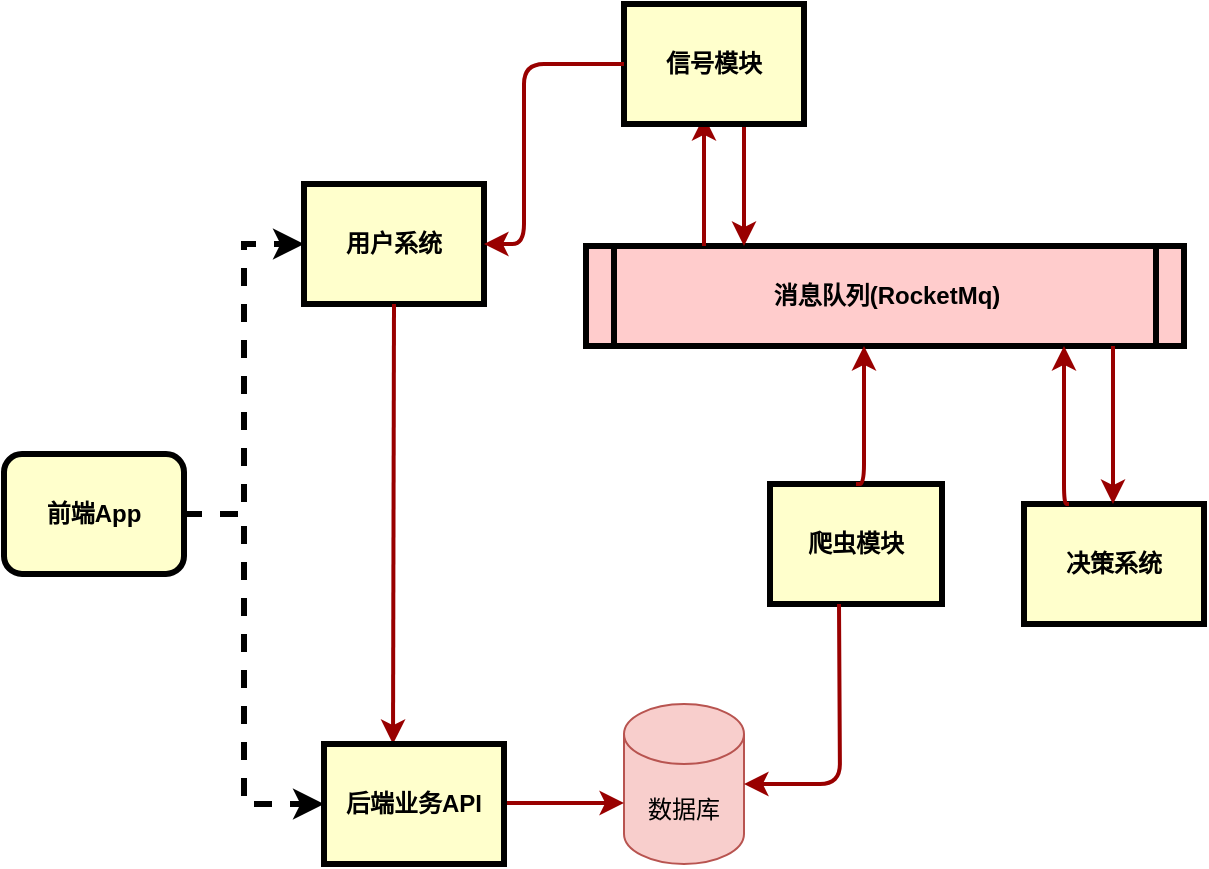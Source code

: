 <mxfile version="21.7.2" type="github">
  <diagram name="Page-1" id="c7558073-3199-34d8-9f00-42111426c3f3">
    <mxGraphModel dx="5926" dy="3286" grid="1" gridSize="10" guides="1" tooltips="1" connect="1" arrows="1" fold="1" page="1" pageScale="1" pageWidth="826" pageHeight="1169" background="none" math="0" shadow="0">
      <root>
        <mxCell id="0" />
        <mxCell id="1" parent="0" />
        <mxCell id="5" value="消息队列(RocketMq)" style="shape=process;whiteSpace=wrap;align=center;verticalAlign=middle;size=0.048;fontStyle=1;strokeWidth=3;fillColor=#FFCCCC" parent="1" vertex="1">
          <mxGeometry x="321" y="451" width="299" height="50" as="geometry" />
        </mxCell>
        <mxCell id="55" value="" style="edgeStyle=elbowEdgeStyle;elbow=horizontal;strokeColor=#990000;strokeWidth=2" parent="1" source="5" edge="1">
          <mxGeometry width="100" height="100" relative="1" as="geometry">
            <mxPoint x="170" y="590" as="sourcePoint" />
            <mxPoint x="380" y="386" as="targetPoint" />
            <Array as="points">
              <mxPoint x="380" y="430" />
            </Array>
          </mxGeometry>
        </mxCell>
        <mxCell id="56" value="" style="edgeStyle=elbowEdgeStyle;elbow=horizontal;strokeColor=#990000;strokeWidth=2" parent="1" target="5" edge="1">
          <mxGeometry width="100" height="100" relative="1" as="geometry">
            <mxPoint x="400" y="386" as="sourcePoint" />
            <mxPoint x="270" y="460" as="targetPoint" />
            <Array as="points">
              <mxPoint x="400" y="420" />
            </Array>
          </mxGeometry>
        </mxCell>
        <mxCell id="et2lTlRqvcMsjc8Dp6eW-99" value="决策系统" style="whiteSpace=wrap;align=center;verticalAlign=middle;fontStyle=1;strokeWidth=3;fillColor=#FFFFCC" vertex="1" parent="1">
          <mxGeometry x="540" y="580" width="90" height="60" as="geometry" />
        </mxCell>
        <mxCell id="et2lTlRqvcMsjc8Dp6eW-100" value="用户系统" style="whiteSpace=wrap;align=center;verticalAlign=middle;fontStyle=1;strokeWidth=3;fillColor=#FFFFCC" vertex="1" parent="1">
          <mxGeometry x="180" y="420" width="90" height="60" as="geometry" />
        </mxCell>
        <mxCell id="et2lTlRqvcMsjc8Dp6eW-101" value="信号模块" style="whiteSpace=wrap;align=center;verticalAlign=middle;fontStyle=1;strokeWidth=3;fillColor=#FFFFCC" vertex="1" parent="1">
          <mxGeometry x="340" y="330" width="90" height="60" as="geometry" />
        </mxCell>
        <mxCell id="et2lTlRqvcMsjc8Dp6eW-103" value="" style="edgeStyle=elbowEdgeStyle;elbow=horizontal;strokeColor=#990000;strokeWidth=2;exitX=0;exitY=0.5;exitDx=0;exitDy=0;entryX=1;entryY=0.5;entryDx=0;entryDy=0;" edge="1" parent="1" source="et2lTlRqvcMsjc8Dp6eW-101" target="et2lTlRqvcMsjc8Dp6eW-100">
          <mxGeometry width="100" height="100" relative="1" as="geometry">
            <mxPoint x="250" y="380" as="sourcePoint" />
            <mxPoint x="250" y="461" as="targetPoint" />
            <Array as="points">
              <mxPoint x="290" y="390" />
              <mxPoint x="270" y="410" />
            </Array>
          </mxGeometry>
        </mxCell>
        <mxCell id="et2lTlRqvcMsjc8Dp6eW-104" value="爬虫模块" style="whiteSpace=wrap;align=center;verticalAlign=middle;fontStyle=1;strokeWidth=3;fillColor=#FFFFCC" vertex="1" parent="1">
          <mxGeometry x="413" y="570" width="86" height="60" as="geometry" />
        </mxCell>
        <mxCell id="et2lTlRqvcMsjc8Dp6eW-105" value="数据库" style="shape=cylinder3;whiteSpace=wrap;html=1;boundedLbl=1;backgroundOutline=1;size=15;fillColor=#f8cecc;strokeColor=#b85450;" vertex="1" parent="1">
          <mxGeometry x="340" y="680" width="60" height="80" as="geometry" />
        </mxCell>
        <mxCell id="et2lTlRqvcMsjc8Dp6eW-109" value="" style="edgeStyle=elbowEdgeStyle;elbow=horizontal;strokeColor=#990000;strokeWidth=2;exitX=0.5;exitY=0;exitDx=0;exitDy=0;" edge="1" parent="1" source="et2lTlRqvcMsjc8Dp6eW-104" target="5">
          <mxGeometry width="100" height="100" relative="1" as="geometry">
            <mxPoint x="460" y="560" as="sourcePoint" />
            <mxPoint x="453.19" y="510" as="targetPoint" />
            <Array as="points">
              <mxPoint x="460" y="500" />
            </Array>
          </mxGeometry>
        </mxCell>
        <mxCell id="et2lTlRqvcMsjc8Dp6eW-111" value="" style="edgeStyle=elbowEdgeStyle;elbow=horizontal;strokeColor=#990000;strokeWidth=2;" edge="1" parent="1">
          <mxGeometry width="100" height="100" relative="1" as="geometry">
            <mxPoint x="447.5" y="630" as="sourcePoint" />
            <mxPoint x="400" y="720" as="targetPoint" />
            <Array as="points">
              <mxPoint x="448" y="650" />
            </Array>
          </mxGeometry>
        </mxCell>
        <mxCell id="et2lTlRqvcMsjc8Dp6eW-114" value="" style="edgeStyle=elbowEdgeStyle;elbow=horizontal;strokeColor=#990000;strokeWidth=2;exitX=0.5;exitY=1;exitDx=0;exitDy=0;" edge="1" parent="1" source="et2lTlRqvcMsjc8Dp6eW-100">
          <mxGeometry width="100" height="100" relative="1" as="geometry">
            <mxPoint x="220" y="490" as="sourcePoint" />
            <mxPoint x="224.5" y="700" as="targetPoint" />
            <Array as="points">
              <mxPoint x="224.5" y="600" />
              <mxPoint x="189" y="519" />
            </Array>
          </mxGeometry>
        </mxCell>
        <mxCell id="et2lTlRqvcMsjc8Dp6eW-115" value="" style="edgeStyle=elbowEdgeStyle;elbow=vertical;strokeColor=#990000;strokeWidth=2" edge="1" parent="1" source="et2lTlRqvcMsjc8Dp6eW-112" target="et2lTlRqvcMsjc8Dp6eW-105">
          <mxGeometry width="100" height="100" relative="1" as="geometry">
            <mxPoint x="241" y="729.5" as="sourcePoint" />
            <mxPoint x="321" y="729.5" as="targetPoint" />
            <Array as="points">
              <mxPoint x="290" y="729.5" />
            </Array>
          </mxGeometry>
        </mxCell>
        <mxCell id="et2lTlRqvcMsjc8Dp6eW-119" style="edgeStyle=orthogonalEdgeStyle;rounded=0;orthogonalLoop=1;jettySize=auto;html=1;exitX=1;exitY=0.5;exitDx=0;exitDy=0;entryX=0;entryY=0.5;entryDx=0;entryDy=0;dashed=1;strokeWidth=3;" edge="1" parent="1" source="et2lTlRqvcMsjc8Dp6eW-116" target="et2lTlRqvcMsjc8Dp6eW-100">
          <mxGeometry relative="1" as="geometry" />
        </mxCell>
        <mxCell id="et2lTlRqvcMsjc8Dp6eW-120" style="edgeStyle=orthogonalEdgeStyle;rounded=0;orthogonalLoop=1;jettySize=auto;html=1;exitX=1;exitY=0.5;exitDx=0;exitDy=0;entryX=0;entryY=0.5;entryDx=0;entryDy=0;dashed=1;strokeWidth=3;" edge="1" parent="1" source="et2lTlRqvcMsjc8Dp6eW-116" target="et2lTlRqvcMsjc8Dp6eW-112">
          <mxGeometry relative="1" as="geometry">
            <Array as="points">
              <mxPoint x="150" y="585" />
              <mxPoint x="150" y="730" />
            </Array>
          </mxGeometry>
        </mxCell>
        <mxCell id="et2lTlRqvcMsjc8Dp6eW-116" value="前端App" style="whiteSpace=wrap;align=center;verticalAlign=middle;fontStyle=1;strokeWidth=3;fillColor=#FFFFCC;rounded=1;" vertex="1" parent="1">
          <mxGeometry x="30" y="555" width="90" height="60" as="geometry" />
        </mxCell>
        <mxCell id="et2lTlRqvcMsjc8Dp6eW-124" value="" style="edgeStyle=elbowEdgeStyle;elbow=horizontal;strokeColor=#990000;strokeWidth=2;exitX=0.25;exitY=0;exitDx=0;exitDy=0;" edge="1" parent="1" source="et2lTlRqvcMsjc8Dp6eW-99">
          <mxGeometry width="100" height="100" relative="1" as="geometry">
            <mxPoint x="560" y="570" as="sourcePoint" />
            <mxPoint x="560" y="501" as="targetPoint" />
            <Array as="points">
              <mxPoint x="560" y="530" />
            </Array>
          </mxGeometry>
        </mxCell>
        <mxCell id="et2lTlRqvcMsjc8Dp6eW-125" value="" style="edgeStyle=elbowEdgeStyle;elbow=horizontal;strokeColor=#990000;strokeWidth=2;entryX=0.5;entryY=0;entryDx=0;entryDy=0;" edge="1" parent="1" target="et2lTlRqvcMsjc8Dp6eW-99">
          <mxGeometry width="100" height="100" relative="1" as="geometry">
            <mxPoint x="584.5" y="501" as="sourcePoint" />
            <mxPoint x="584.5" y="566" as="targetPoint" />
            <Array as="points">
              <mxPoint x="584.5" y="535" />
            </Array>
          </mxGeometry>
        </mxCell>
        <mxCell id="et2lTlRqvcMsjc8Dp6eW-126" value="" style="edgeStyle=elbowEdgeStyle;elbow=vertical;strokeColor=#990000;strokeWidth=2" edge="1" parent="1" target="et2lTlRqvcMsjc8Dp6eW-112">
          <mxGeometry width="100" height="100" relative="1" as="geometry">
            <mxPoint x="241" y="729.5" as="sourcePoint" />
            <mxPoint x="340" y="730" as="targetPoint" />
            <Array as="points" />
          </mxGeometry>
        </mxCell>
        <mxCell id="et2lTlRqvcMsjc8Dp6eW-112" value="后端业务API" style="whiteSpace=wrap;align=center;verticalAlign=middle;fontStyle=1;strokeWidth=3;fillColor=#FFFFCC" vertex="1" parent="1">
          <mxGeometry x="190" y="700" width="90" height="60" as="geometry" />
        </mxCell>
      </root>
    </mxGraphModel>
  </diagram>
</mxfile>
